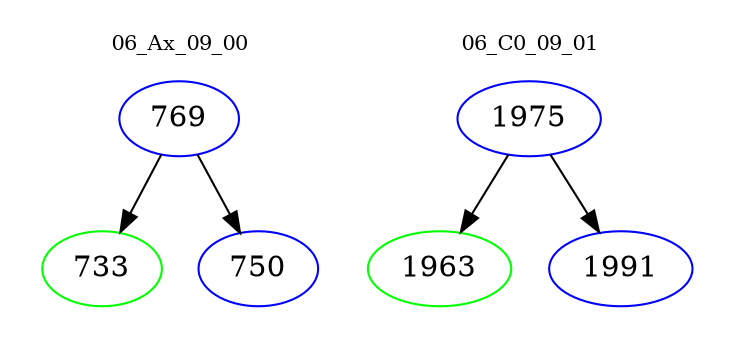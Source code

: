 digraph{
subgraph cluster_0 {
color = white
label = "06_Ax_09_00";
fontsize=10;
T0_769 [label="769", color="blue"]
T0_769 -> T0_733 [color="black"]
T0_733 [label="733", color="green"]
T0_769 -> T0_750 [color="black"]
T0_750 [label="750", color="blue"]
}
subgraph cluster_1 {
color = white
label = "06_C0_09_01";
fontsize=10;
T1_1975 [label="1975", color="blue"]
T1_1975 -> T1_1963 [color="black"]
T1_1963 [label="1963", color="green"]
T1_1975 -> T1_1991 [color="black"]
T1_1991 [label="1991", color="blue"]
}
}
